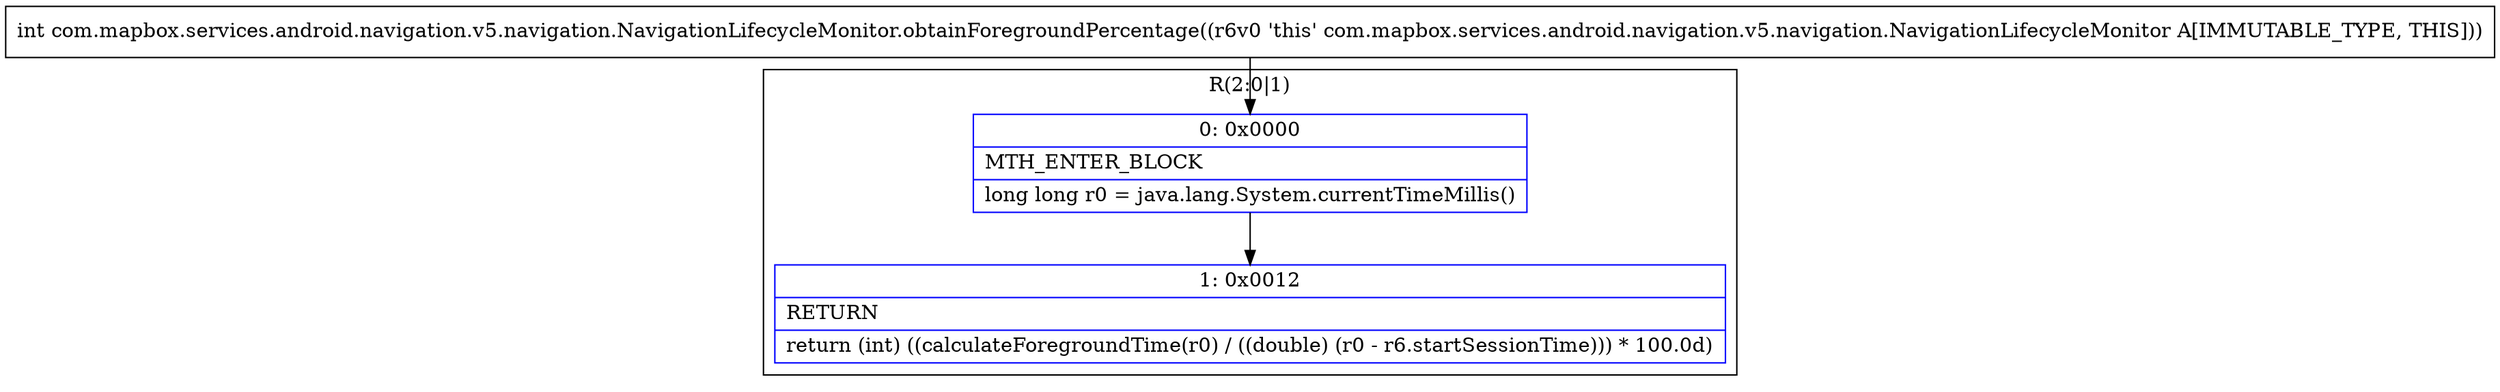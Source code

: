 digraph "CFG forcom.mapbox.services.android.navigation.v5.navigation.NavigationLifecycleMonitor.obtainForegroundPercentage()I" {
subgraph cluster_Region_1298720401 {
label = "R(2:0|1)";
node [shape=record,color=blue];
Node_0 [shape=record,label="{0\:\ 0x0000|MTH_ENTER_BLOCK\l|long long r0 = java.lang.System.currentTimeMillis()\l}"];
Node_1 [shape=record,label="{1\:\ 0x0012|RETURN\l|return (int) ((calculateForegroundTime(r0) \/ ((double) (r0 \- r6.startSessionTime))) * 100.0d)\l}"];
}
MethodNode[shape=record,label="{int com.mapbox.services.android.navigation.v5.navigation.NavigationLifecycleMonitor.obtainForegroundPercentage((r6v0 'this' com.mapbox.services.android.navigation.v5.navigation.NavigationLifecycleMonitor A[IMMUTABLE_TYPE, THIS])) }"];
MethodNode -> Node_0;
Node_0 -> Node_1;
}

